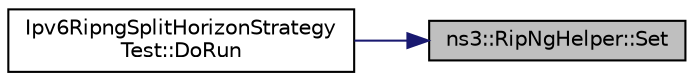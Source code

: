 digraph "ns3::RipNgHelper::Set"
{
 // LATEX_PDF_SIZE
  edge [fontname="Helvetica",fontsize="10",labelfontname="Helvetica",labelfontsize="10"];
  node [fontname="Helvetica",fontsize="10",shape=record];
  rankdir="RL";
  Node1 [label="ns3::RipNgHelper::Set",height=0.2,width=0.4,color="black", fillcolor="grey75", style="filled", fontcolor="black",tooltip=" "];
  Node1 -> Node2 [dir="back",color="midnightblue",fontsize="10",style="solid",fontname="Helvetica"];
  Node2 [label="Ipv6RipngSplitHorizonStrategy\lTest::DoRun",height=0.2,width=0.4,color="black", fillcolor="white", style="filled",URL="$class_ipv6_ripng_split_horizon_strategy_test.html#a8e3dad1362842eedd70ef21bff0a75c5",tooltip="Implementation to actually run this TestCase."];
}
